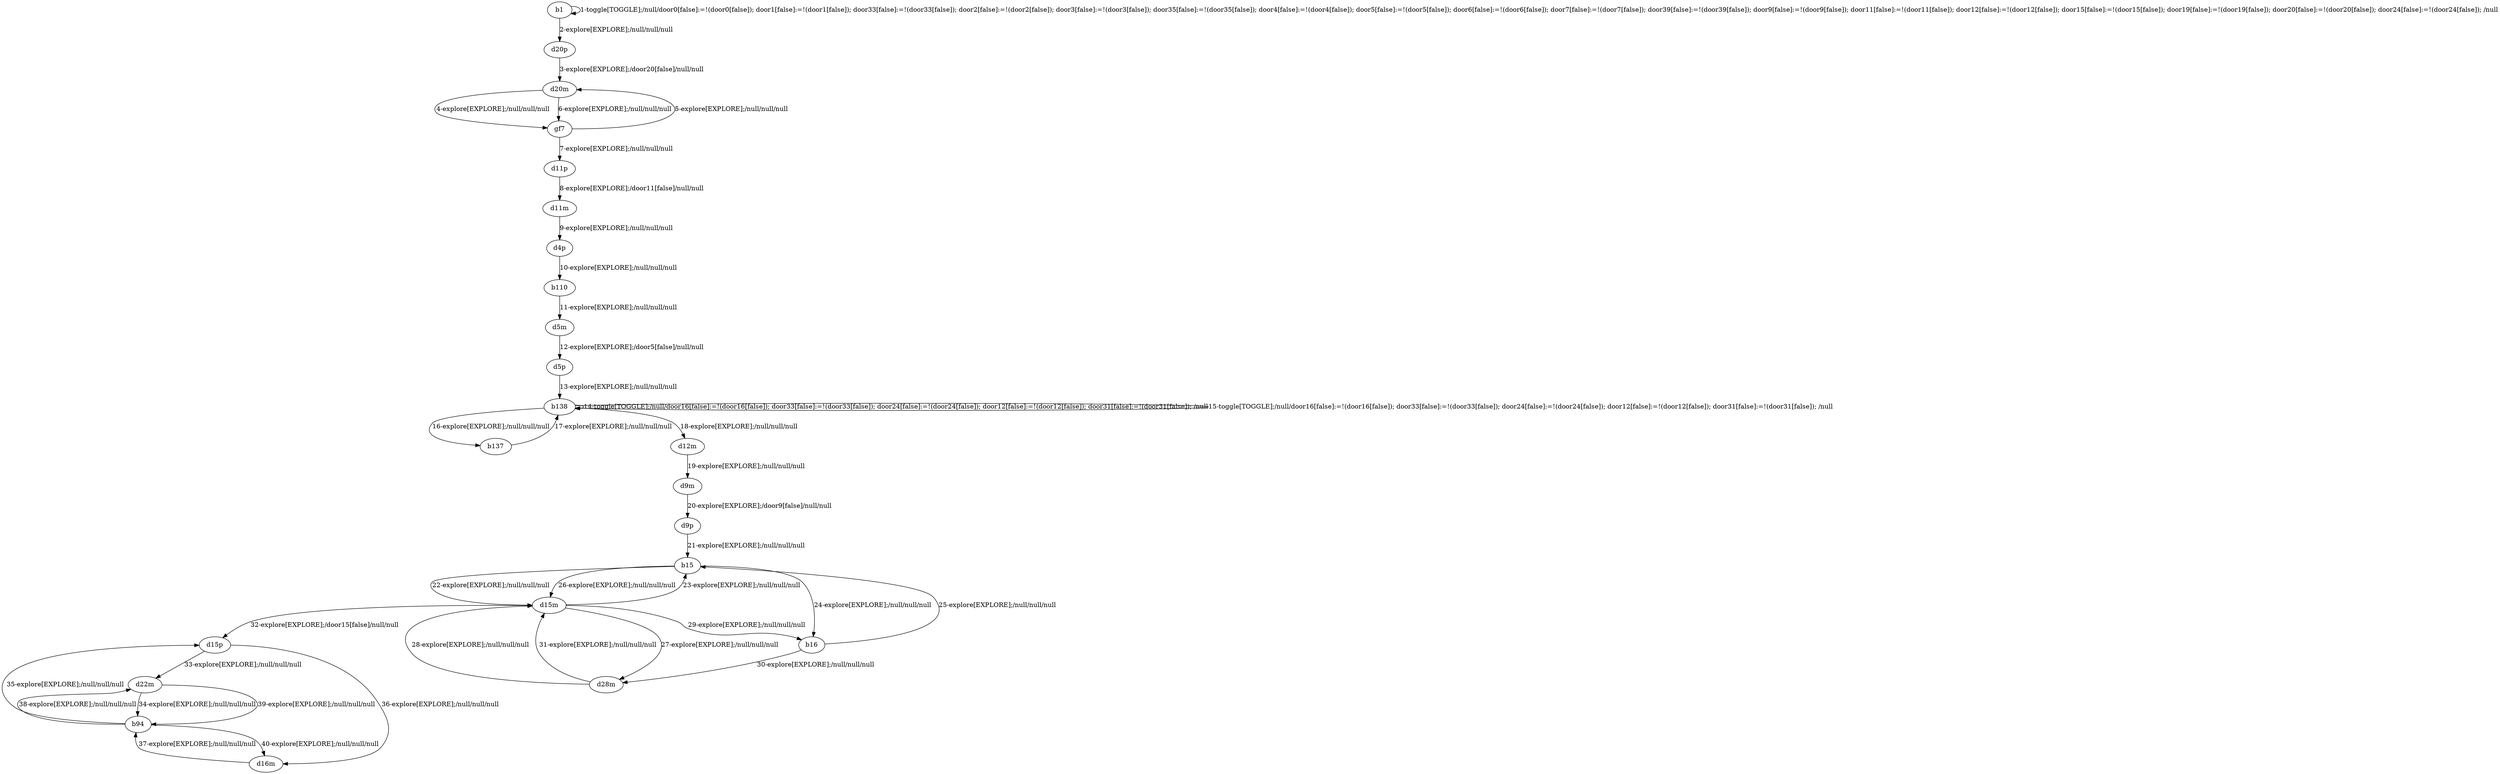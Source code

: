# Total number of goals covered by this test: 4
# d15p --> d22m
# b94 --> d22m
# d22m --> b94
# b94 --> d15p

digraph g {
"b1" -> "b1" [label = "1-toggle[TOGGLE];/null/door0[false]:=!(door0[false]); door1[false]:=!(door1[false]); door33[false]:=!(door33[false]); door2[false]:=!(door2[false]); door3[false]:=!(door3[false]); door35[false]:=!(door35[false]); door4[false]:=!(door4[false]); door5[false]:=!(door5[false]); door6[false]:=!(door6[false]); door7[false]:=!(door7[false]); door39[false]:=!(door39[false]); door9[false]:=!(door9[false]); door11[false]:=!(door11[false]); door12[false]:=!(door12[false]); door15[false]:=!(door15[false]); door19[false]:=!(door19[false]); door20[false]:=!(door20[false]); door24[false]:=!(door24[false]); /null"];
"b1" -> "d20p" [label = "2-explore[EXPLORE];/null/null/null"];
"d20p" -> "d20m" [label = "3-explore[EXPLORE];/door20[false]/null/null"];
"d20m" -> "gf7" [label = "4-explore[EXPLORE];/null/null/null"];
"gf7" -> "d20m" [label = "5-explore[EXPLORE];/null/null/null"];
"d20m" -> "gf7" [label = "6-explore[EXPLORE];/null/null/null"];
"gf7" -> "d11p" [label = "7-explore[EXPLORE];/null/null/null"];
"d11p" -> "d11m" [label = "8-explore[EXPLORE];/door11[false]/null/null"];
"d11m" -> "d4p" [label = "9-explore[EXPLORE];/null/null/null"];
"d4p" -> "b110" [label = "10-explore[EXPLORE];/null/null/null"];
"b110" -> "d5m" [label = "11-explore[EXPLORE];/null/null/null"];
"d5m" -> "d5p" [label = "12-explore[EXPLORE];/door5[false]/null/null"];
"d5p" -> "b138" [label = "13-explore[EXPLORE];/null/null/null"];
"b138" -> "b138" [label = "14-toggle[TOGGLE];/null/door16[false]:=!(door16[false]); door33[false]:=!(door33[false]); door24[false]:=!(door24[false]); door12[false]:=!(door12[false]); door31[false]:=!(door31[false]); /null"];
"b138" -> "b138" [label = "15-toggle[TOGGLE];/null/door16[false]:=!(door16[false]); door33[false]:=!(door33[false]); door24[false]:=!(door24[false]); door12[false]:=!(door12[false]); door31[false]:=!(door31[false]); /null"];
"b138" -> "b137" [label = "16-explore[EXPLORE];/null/null/null"];
"b137" -> "b138" [label = "17-explore[EXPLORE];/null/null/null"];
"b138" -> "d12m" [label = "18-explore[EXPLORE];/null/null/null"];
"d12m" -> "d9m" [label = "19-explore[EXPLORE];/null/null/null"];
"d9m" -> "d9p" [label = "20-explore[EXPLORE];/door9[false]/null/null"];
"d9p" -> "b15" [label = "21-explore[EXPLORE];/null/null/null"];
"b15" -> "d15m" [label = "22-explore[EXPLORE];/null/null/null"];
"d15m" -> "b15" [label = "23-explore[EXPLORE];/null/null/null"];
"b15" -> "b16" [label = "24-explore[EXPLORE];/null/null/null"];
"b16" -> "b15" [label = "25-explore[EXPLORE];/null/null/null"];
"b15" -> "d15m" [label = "26-explore[EXPLORE];/null/null/null"];
"d15m" -> "d28m" [label = "27-explore[EXPLORE];/null/null/null"];
"d28m" -> "d15m" [label = "28-explore[EXPLORE];/null/null/null"];
"d15m" -> "b16" [label = "29-explore[EXPLORE];/null/null/null"];
"b16" -> "d28m" [label = "30-explore[EXPLORE];/null/null/null"];
"d28m" -> "d15m" [label = "31-explore[EXPLORE];/null/null/null"];
"d15m" -> "d15p" [label = "32-explore[EXPLORE];/door15[false]/null/null"];
"d15p" -> "d22m" [label = "33-explore[EXPLORE];/null/null/null"];
"d22m" -> "b94" [label = "34-explore[EXPLORE];/null/null/null"];
"b94" -> "d15p" [label = "35-explore[EXPLORE];/null/null/null"];
"d15p" -> "d16m" [label = "36-explore[EXPLORE];/null/null/null"];
"d16m" -> "b94" [label = "37-explore[EXPLORE];/null/null/null"];
"b94" -> "d22m" [label = "38-explore[EXPLORE];/null/null/null"];
"d22m" -> "b94" [label = "39-explore[EXPLORE];/null/null/null"];
"b94" -> "d16m" [label = "40-explore[EXPLORE];/null/null/null"];
}